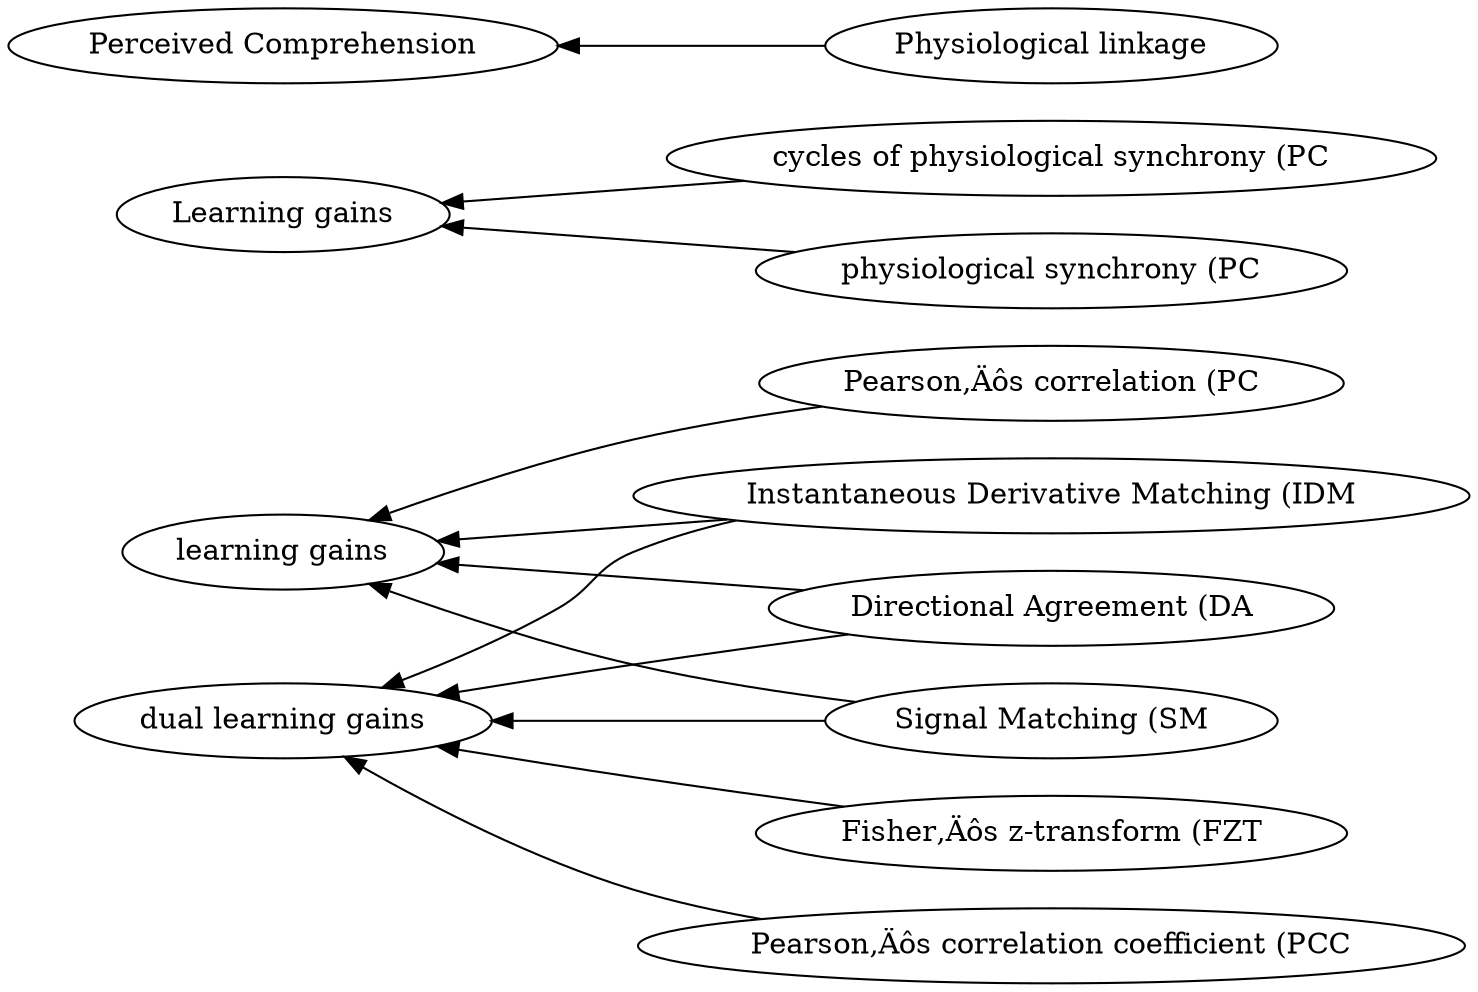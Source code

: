 digraph Test {
	rankdir=RL
	size="10,10"
	overlap=false
	splines=true
	{rank=same; "Instantaneous Derivative Matching (IDM" "Directional Agreement (DA" "cycles of physiological synchrony (PC" "Fisher‚Äôs z-transform (FZT" "Pearson‚Äôs correlation (PC" "Signal Matching (SM" "physiological synchrony (PC" "Physiological linkage" "Pearson‚Äôs correlation coefficient (PCC";}
	{rank=same; "Learning gains" "Perceived Comprehension" "learning gains" "dual learning gains";}
	"Physiological linkage" [href="https://scholar.google.com/scholar?hl=en&q=Physiological%20Linkage%20of%20Dyadic%20Gaming%20Experience" target=_blank]
	"Physiological linkage" -> "Perceived Comprehension"
	"physiological synchrony (PC" [href="https://scholar.google.com/scholar?hl=en&q=Unpacking%20the%20relationship%20between%20existing%20and%20new%20measures%20of%20physiological%20synchrony%20and%20collaborative%20learning:%20a%20mixed%20methods%20study" target=_blank]
	"physiological synchrony (PC" -> "Learning gains"
	"cycles of physiological synchrony (PC" [href="https://scholar.google.com/scholar?hl=en&q=Unpacking%20the%20relationship%20between%20existing%20and%20new%20measures%20of%20physiological%20synchrony%20and%20collaborative%20learning:%20a%20mixed%20methods%20study" target=_blank]
	"cycles of physiological synchrony (PC" -> "Learning gains"
	"Signal Matching (SM" [href="https://scholar.google.com/scholar?hl=en&q=Investigating%20collaborative%20learning%20success%20with%20physiological%20coupling%20indices%20based%20on%20electrodermal%20activity" target=_blank]
	"Signal Matching (SM" -> "dual learning gains"
	"Instantaneous Derivative Matching (IDM" [href="https://scholar.google.com/scholar?hl=en&q=Investigating%20collaborative%20learning%20success%20with%20physiological%20coupling%20indices%20based%20on%20electrodermal%20activity" target=_blank]
	"Instantaneous Derivative Matching (IDM" -> "dual learning gains"
	"Pearson‚Äôs correlation coefficient (PCC" [href="https://scholar.google.com/scholar?hl=en&q=Investigating%20collaborative%20learning%20success%20with%20physiological%20coupling%20indices%20based%20on%20electrodermal%20activity" target=_blank]
	"Pearson‚Äôs correlation coefficient (PCC" -> "dual learning gains"
	"Fisher‚Äôs z-transform (FZT" [href="https://scholar.google.com/scholar?hl=en&q=Investigating%20collaborative%20learning%20success%20with%20physiological%20coupling%20indices%20based%20on%20electrodermal%20activity" target=_blank]
	"Fisher‚Äôs z-transform (FZT" -> "dual learning gains"
	"Directional Agreement (DA" [href="https://scholar.google.com/scholar?hl=en&q=Investigating%20collaborative%20learning%20success%20with%20physiological%20coupling%20indices%20based%20on%20electrodermal%20activity" target=_blank]
	"Directional Agreement (DA" -> "dual learning gains"
	"Signal Matching (SM" [href="https://scholar.google.com/scholar?hl=en&q=Using%20Physiological%20Synchrony%20as%20an%20Indicator%20of%20Collaboration%20Quality,%20Task%20Performance%20and%20Learning" target=_blank]
	"Signal Matching (SM" -> "learning gains"
	"Instantaneous Derivative Matching (IDM" [href="https://scholar.google.com/scholar?hl=en&q=Using%20Physiological%20Synchrony%20as%20an%20Indicator%20of%20Collaboration%20Quality,%20Task%20Performance%20and%20Learning" target=_blank]
	"Instantaneous Derivative Matching (IDM" -> "learning gains"
	"Directional Agreement (DA" [href="https://scholar.google.com/scholar?hl=en&q=Using%20Physiological%20Synchrony%20as%20an%20Indicator%20of%20Collaboration%20Quality,%20Task%20Performance%20and%20Learning" target=_blank]
	"Directional Agreement (DA" -> "learning gains"
	"Pearson‚Äôs correlation (PC" [href="https://scholar.google.com/scholar?hl=en&q=Using%20Physiological%20Synchrony%20as%20an%20Indicator%20of%20Collaboration%20Quality,%20Task%20Performance%20and%20Learning" target=_blank]
	"Pearson‚Äôs correlation (PC" -> "learning gains"
}
